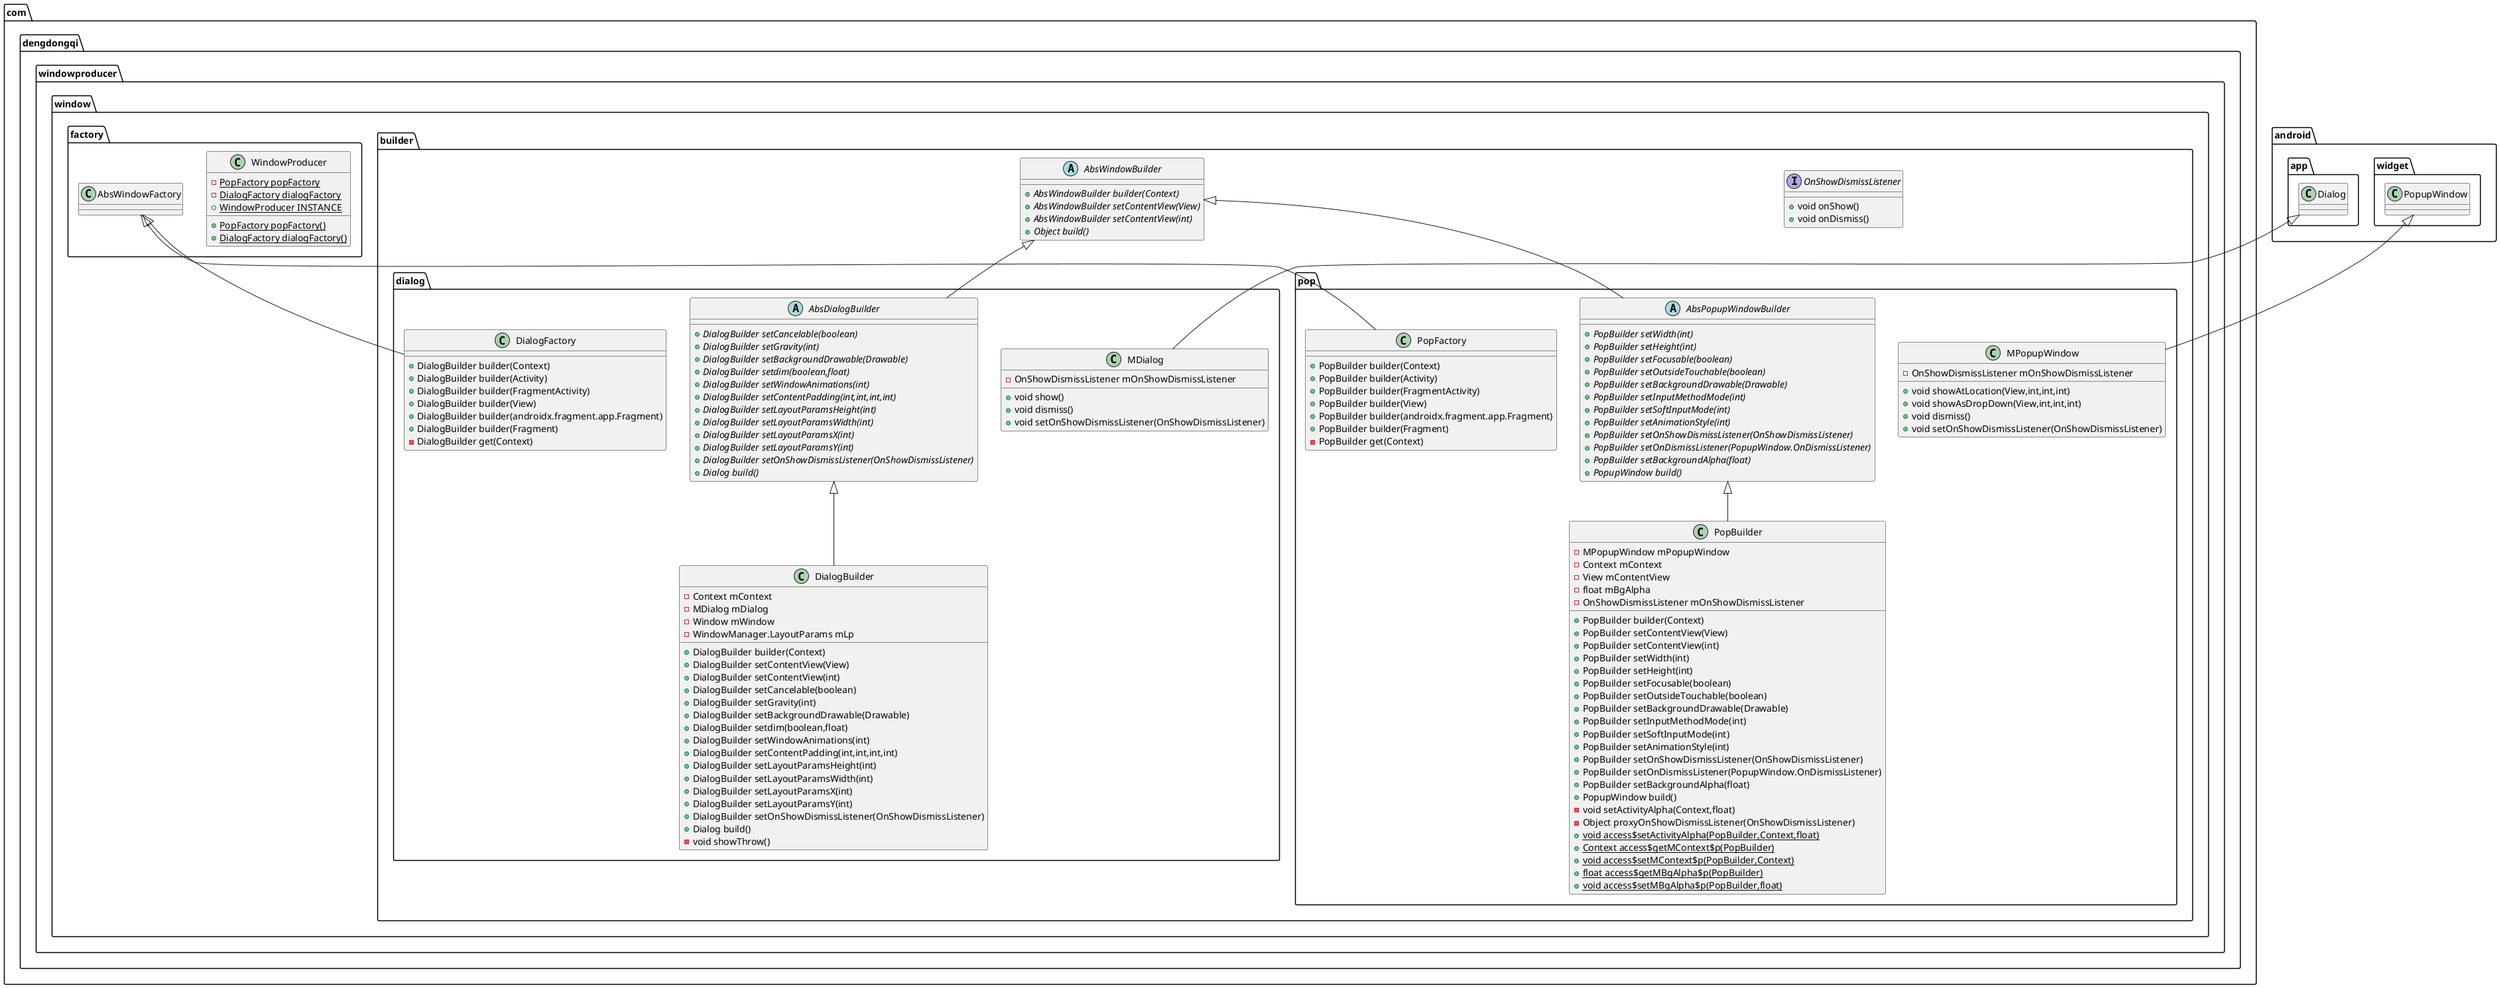 @startuml
class com.dengdongqi.windowproducer.window.builder.dialog.DialogFactory {
+ DialogBuilder builder(Context)
+ DialogBuilder builder(Activity)
+ DialogBuilder builder(FragmentActivity)
+ DialogBuilder builder(View)
+ DialogBuilder builder(androidx.fragment.app.Fragment)
+ DialogBuilder builder(Fragment)
- DialogBuilder get(Context)
}
class com.dengdongqi.windowproducer.window.builder.pop.PopFactory {
+ PopBuilder builder(Context)
+ PopBuilder builder(Activity)
+ PopBuilder builder(FragmentActivity)
+ PopBuilder builder(View)
+ PopBuilder builder(androidx.fragment.app.Fragment)
+ PopBuilder builder(Fragment)
- PopBuilder get(Context)
}
class com.dengdongqi.windowproducer.window.factory.WindowProducer {
- {static} PopFactory popFactory
- {static} DialogFactory dialogFactory
+ {static} WindowProducer INSTANCE
+ {static} PopFactory popFactory()
+ {static} DialogFactory dialogFactory()
}

com.dengdongqi.windowproducer.window.factory.AbsWindowFactory <|-- com.dengdongqi.windowproducer.window.builder.dialog.DialogFactory
com.dengdongqi.windowproducer.window.factory.AbsWindowFactory <|-- com.dengdongqi.windowproducer.window.builder.pop.PopFactory


interface com.dengdongqi.windowproducer.window.builder.OnShowDismissListener {
+ void onShow()
+ void onDismiss()
}

class com.dengdongqi.windowproducer.window.builder.pop.MPopupWindow {
- OnShowDismissListener mOnShowDismissListener
+ void showAtLocation(View,int,int,int)
+ void showAsDropDown(View,int,int,int)
+ void dismiss()
+ void setOnShowDismissListener(OnShowDismissListener)
}
android.widget.PopupWindow <|-- com.dengdongqi.windowproducer.window.builder.pop.MPopupWindow


class com.dengdongqi.windowproducer.window.builder.dialog.MDialog {
- OnShowDismissListener mOnShowDismissListener
+ void show()
+ void dismiss()
+ void setOnShowDismissListener(OnShowDismissListener)
}
android.app.Dialog <|-- com.dengdongqi.windowproducer.window.builder.dialog.MDialog

abstract class com.dengdongqi.windowproducer.window.builder.AbsWindowBuilder {
+ {abstract}AbsWindowBuilder builder(Context)
+ {abstract}AbsWindowBuilder setContentView(View)
+ {abstract}AbsWindowBuilder setContentView(int)
+ {abstract}Object build()
}


abstract class com.dengdongqi.windowproducer.window.builder.pop.AbsPopupWindowBuilder {
+ {abstract}PopBuilder setWidth(int)
+ {abstract}PopBuilder setHeight(int)
+ {abstract}PopBuilder setFocusable(boolean)
+ {abstract}PopBuilder setOutsideTouchable(boolean)
+ {abstract}PopBuilder setBackgroundDrawable(Drawable)
+ {abstract}PopBuilder setInputMethodMode(int)
+ {abstract}PopBuilder setSoftInputMode(int)
+ {abstract}PopBuilder setAnimationStyle(int)
+ {abstract}PopBuilder setOnShowDismissListener(OnShowDismissListener)
+ {abstract}PopBuilder setOnDismissListener(PopupWindow.OnDismissListener)
+ {abstract}PopBuilder setBackgroundAlpha(float)
+ {abstract}PopupWindow build()
}
com.dengdongqi.windowproducer.window.builder.AbsWindowBuilder <|-- com.dengdongqi.windowproducer.window.builder.pop.AbsPopupWindowBuilder

class com.dengdongqi.windowproducer.window.builder.pop.PopBuilder {
- MPopupWindow mPopupWindow
- Context mContext
- View mContentView
- float mBgAlpha
- OnShowDismissListener mOnShowDismissListener
+ PopBuilder builder(Context)
+ PopBuilder setContentView(View)
+ PopBuilder setContentView(int)
+ PopBuilder setWidth(int)
+ PopBuilder setHeight(int)
+ PopBuilder setFocusable(boolean)
+ PopBuilder setOutsideTouchable(boolean)
+ PopBuilder setBackgroundDrawable(Drawable)
+ PopBuilder setInputMethodMode(int)
+ PopBuilder setSoftInputMode(int)
+ PopBuilder setAnimationStyle(int)
+ PopBuilder setOnShowDismissListener(OnShowDismissListener)
+ PopBuilder setOnDismissListener(PopupWindow.OnDismissListener)
+ PopBuilder setBackgroundAlpha(float)
+ PopupWindow build()
- void setActivityAlpha(Context,float)
- Object proxyOnShowDismissListener(OnShowDismissListener)
+ {static} void access$setActivityAlpha(PopBuilder,Context,float)
+ {static} Context access$getMContext$p(PopBuilder)
+ {static} void access$setMContext$p(PopBuilder,Context)
+ {static} float access$getMBgAlpha$p(PopBuilder)
+ {static} void access$setMBgAlpha$p(PopBuilder,float)
}
com.dengdongqi.windowproducer.window.builder.pop.AbsPopupWindowBuilder <|-- com.dengdongqi.windowproducer.window.builder.pop.PopBuilder

class com.dengdongqi.windowproducer.window.builder.dialog.DialogBuilder {
- Context mContext
- MDialog mDialog
- Window mWindow
- WindowManager.LayoutParams mLp
+ DialogBuilder builder(Context)
+ DialogBuilder setContentView(View)
+ DialogBuilder setContentView(int)
+ DialogBuilder setCancelable(boolean)
+ DialogBuilder setGravity(int)
+ DialogBuilder setBackgroundDrawable(Drawable)
+ DialogBuilder setdim(boolean,float)
+ DialogBuilder setWindowAnimations(int)
+ DialogBuilder setContentPadding(int,int,int,int)
+ DialogBuilder setLayoutParamsHeight(int)
+ DialogBuilder setLayoutParamsWidth(int)
+ DialogBuilder setLayoutParamsX(int)
+ DialogBuilder setLayoutParamsY(int)
+ DialogBuilder setOnShowDismissListener(OnShowDismissListener)
+ Dialog build()
- void showThrow()
}
com.dengdongqi.windowproducer.window.builder.dialog.AbsDialogBuilder <|-- com.dengdongqi.windowproducer.window.builder.dialog.DialogBuilder

abstract class com.dengdongqi.windowproducer.window.builder.dialog.AbsDialogBuilder {
+ {abstract}DialogBuilder setCancelable(boolean)
+ {abstract}DialogBuilder setGravity(int)
+ {abstract}DialogBuilder setBackgroundDrawable(Drawable)
+ {abstract}DialogBuilder setdim(boolean,float)
+ {abstract}DialogBuilder setWindowAnimations(int)
+ {abstract}DialogBuilder setContentPadding(int,int,int,int)
+ {abstract}DialogBuilder setLayoutParamsHeight(int)
+ {abstract}DialogBuilder setLayoutParamsWidth(int)
+ {abstract}DialogBuilder setLayoutParamsX(int)
+ {abstract}DialogBuilder setLayoutParamsY(int)
+ {abstract}DialogBuilder setOnShowDismissListener(OnShowDismissListener)
+ {abstract}Dialog build()
}
com.dengdongqi.windowproducer.window.builder.AbsWindowBuilder <|-- com.dengdongqi.windowproducer.window.builder.dialog.AbsDialogBuilder

@enduml